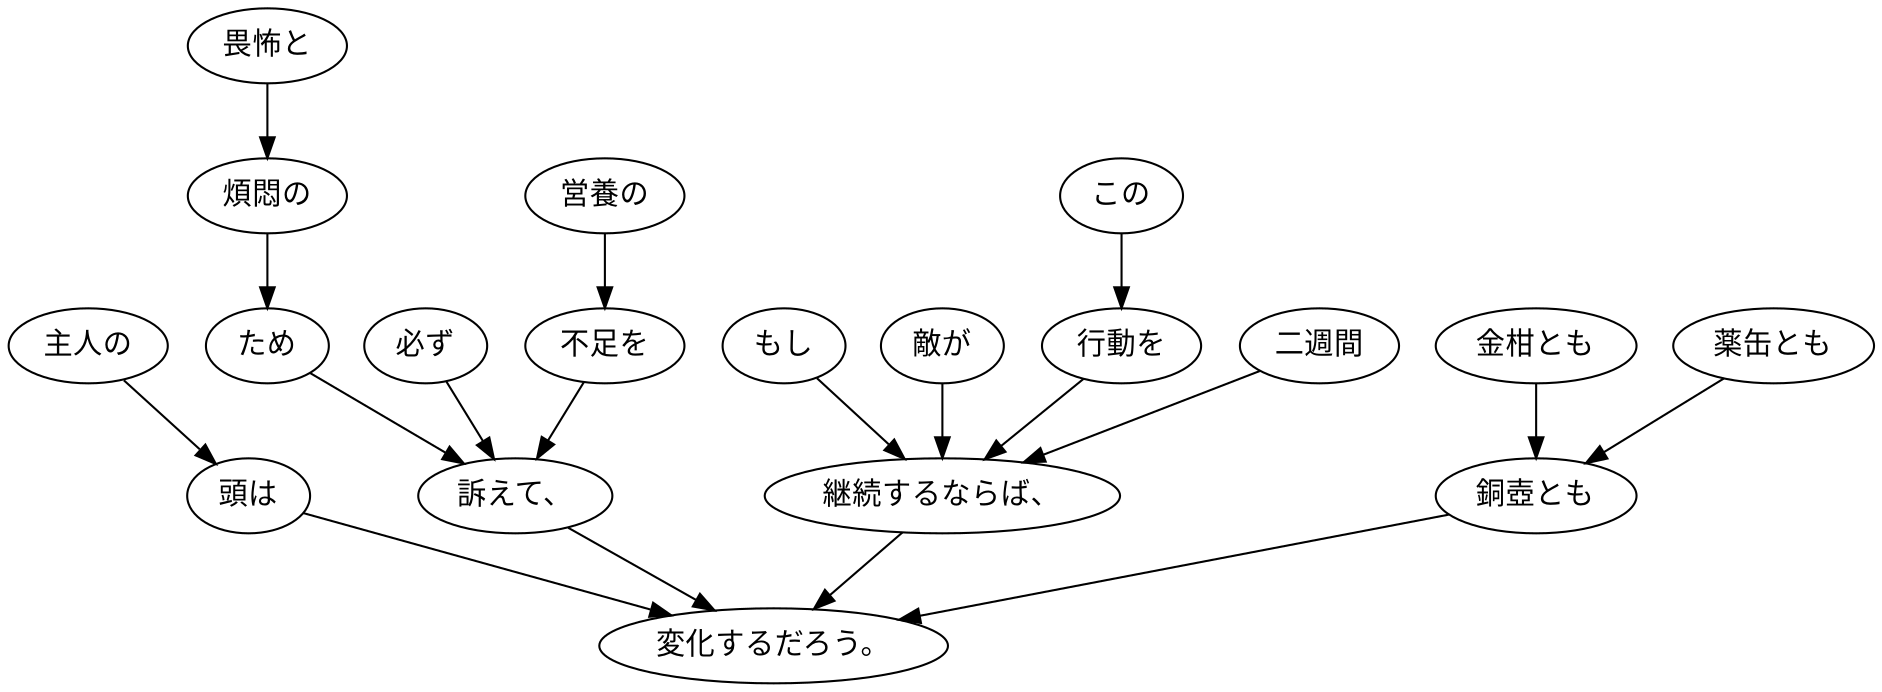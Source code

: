 digraph graph4955 {
	node0 [label="もし"];
	node1 [label="敵が"];
	node2 [label="この"];
	node3 [label="行動を"];
	node4 [label="二週間"];
	node5 [label="継続するならば、"];
	node6 [label="主人の"];
	node7 [label="頭は"];
	node8 [label="畏怖と"];
	node9 [label="煩悶の"];
	node10 [label="ため"];
	node11 [label="必ず"];
	node12 [label="営養の"];
	node13 [label="不足を"];
	node14 [label="訴えて、"];
	node15 [label="金柑とも"];
	node16 [label="薬缶とも"];
	node17 [label="銅壺とも"];
	node18 [label="変化するだろう。"];
	node0 -> node5;
	node1 -> node5;
	node2 -> node3;
	node3 -> node5;
	node4 -> node5;
	node5 -> node18;
	node6 -> node7;
	node7 -> node18;
	node8 -> node9;
	node9 -> node10;
	node10 -> node14;
	node11 -> node14;
	node12 -> node13;
	node13 -> node14;
	node14 -> node18;
	node15 -> node17;
	node16 -> node17;
	node17 -> node18;
}
